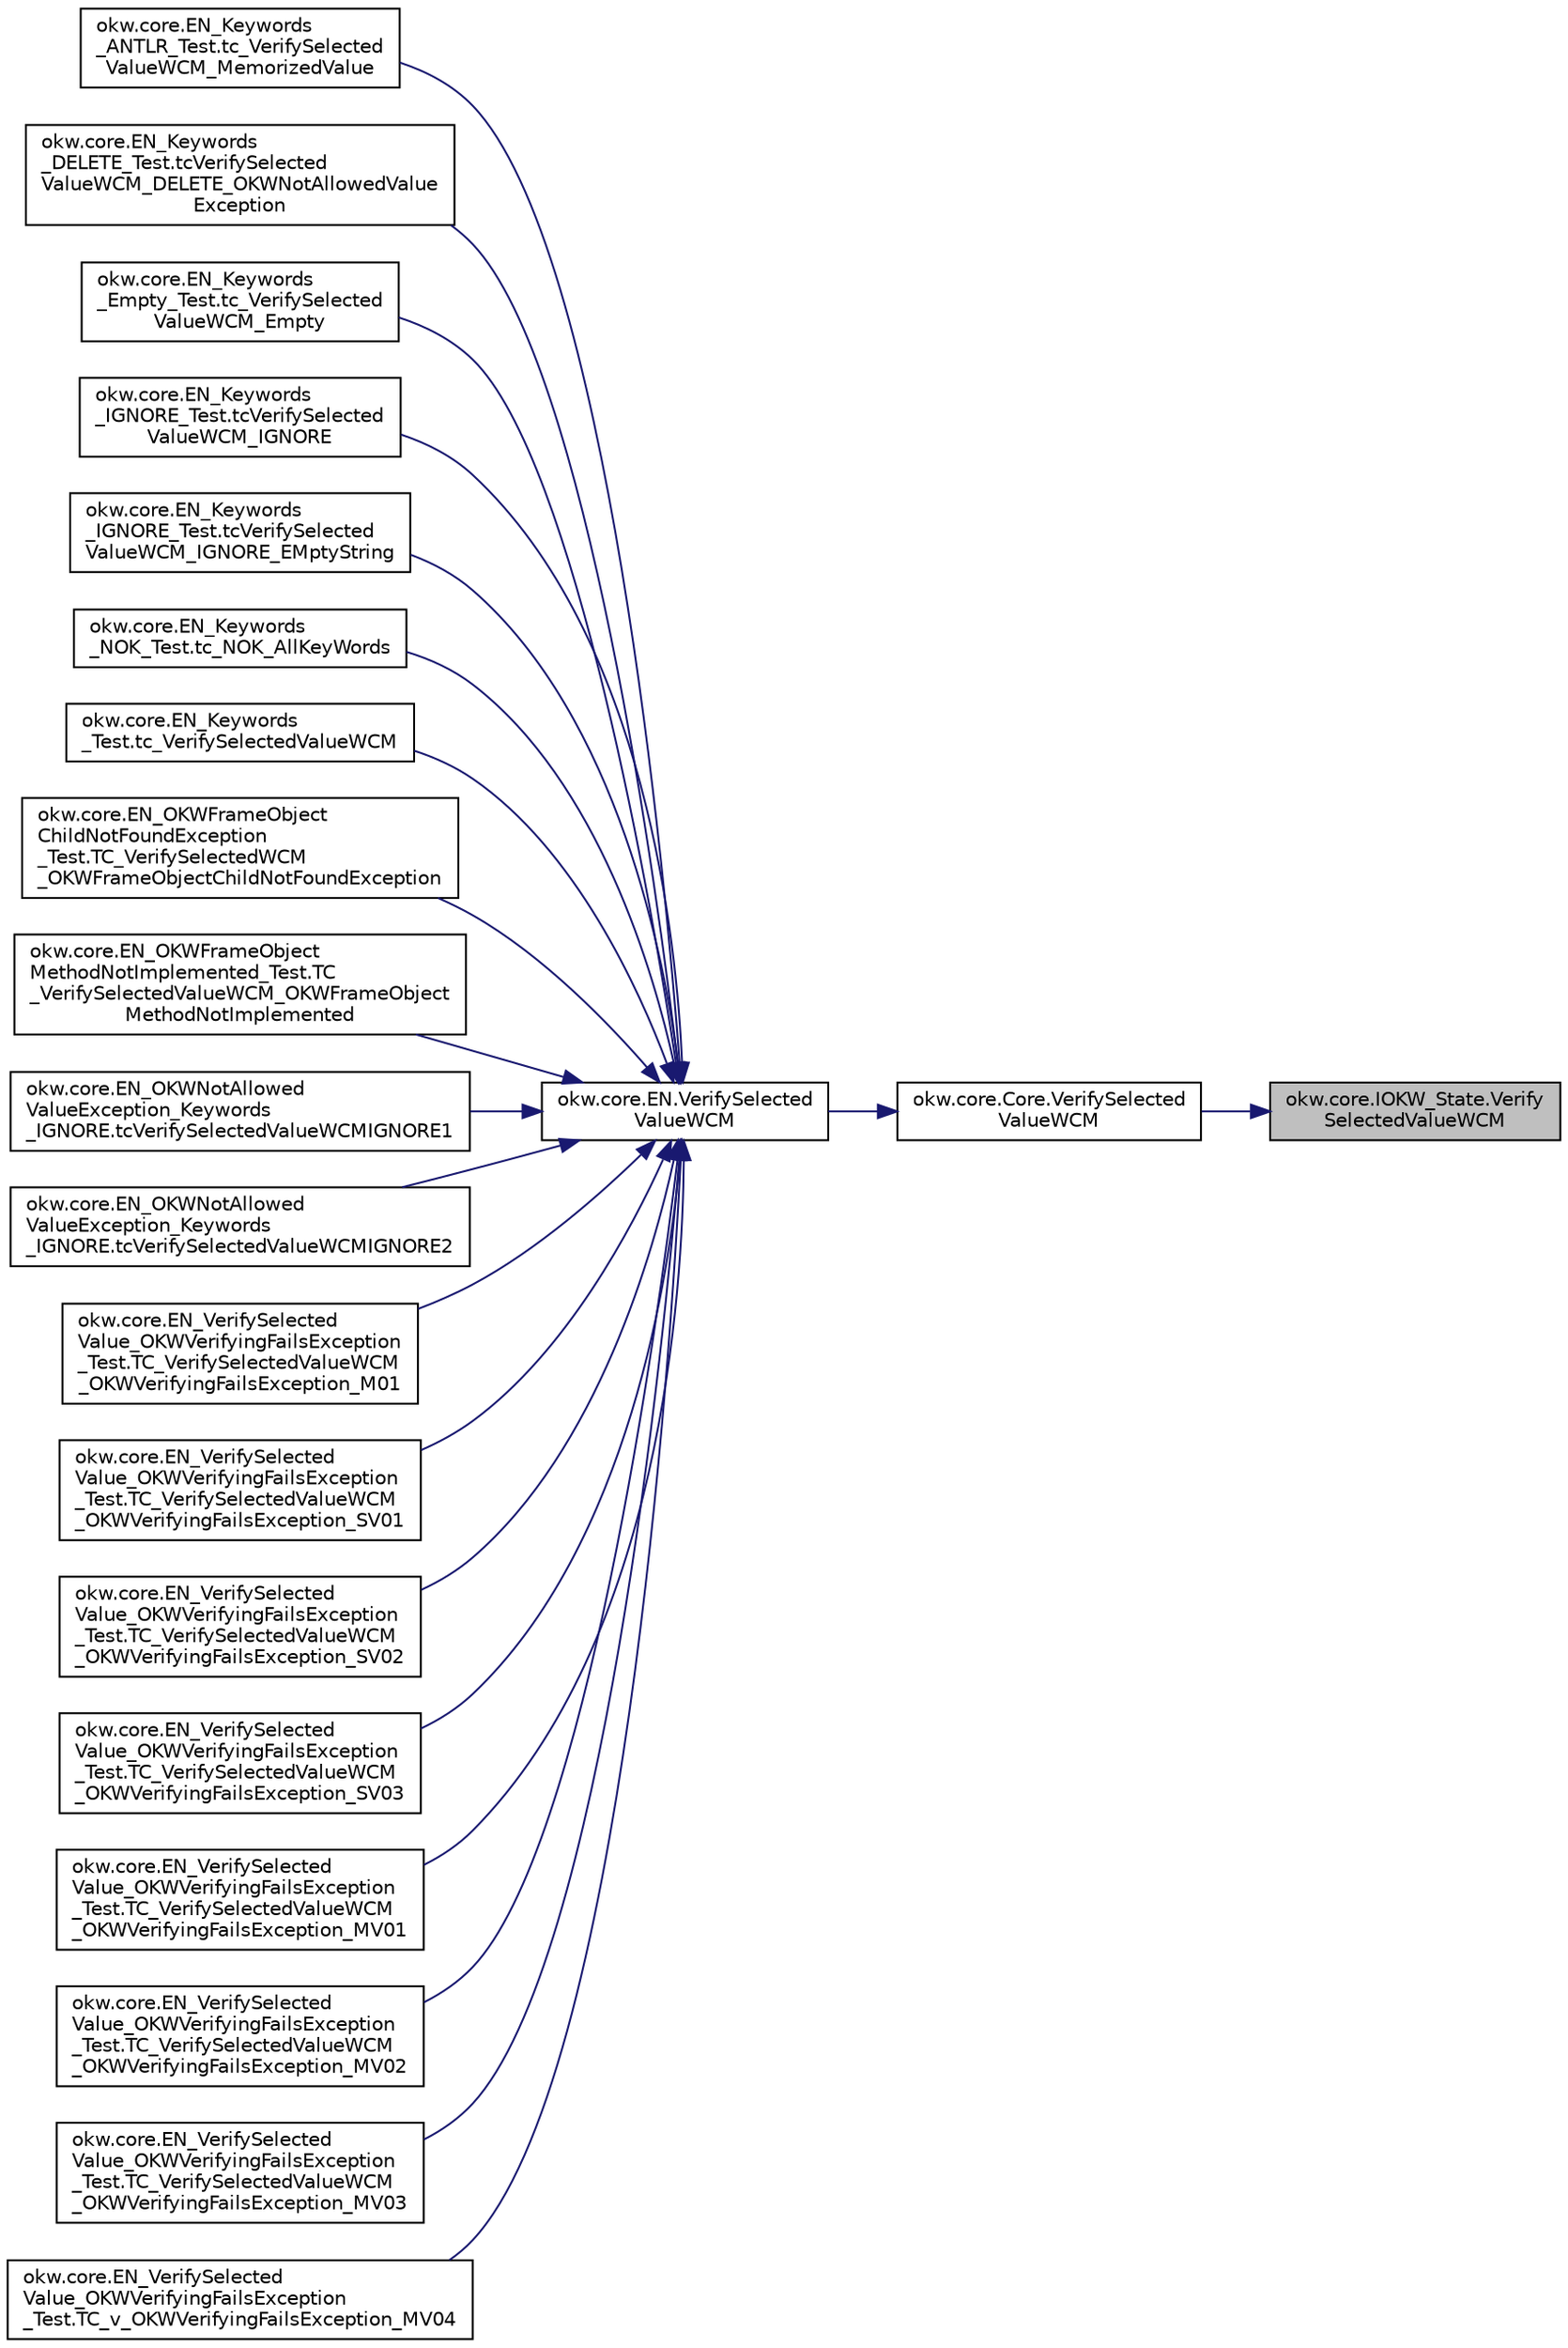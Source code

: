 digraph "okw.core.IOKW_State.VerifySelectedValueWCM"
{
 // INTERACTIVE_SVG=YES
 // LATEX_PDF_SIZE
  edge [fontname="Helvetica",fontsize="10",labelfontname="Helvetica",labelfontsize="10"];
  node [fontname="Helvetica",fontsize="10",shape=record];
  rankdir="RL";
  Node4499 [label="okw.core.IOKW_State.Verify\lSelectedValueWCM",height=0.2,width=0.4,color="black", fillcolor="grey75", style="filled", fontcolor="black",tooltip="Vergleicht den ausgewählten Wert des gegebenen Listenobjekts mit dem erwarteten Wert."];
  Node4499 -> Node4500 [dir="back",color="midnightblue",fontsize="10",style="solid",fontname="Helvetica"];
  Node4500 [label="okw.core.Core.VerifySelected\lValueWCM",height=0.2,width=0.4,color="black", fillcolor="white", style="filled",URL="$classokw_1_1core_1_1_core.html#ad0ff49c39bbe4fdc3477df1527bf7c58",tooltip="Vergleicht den ausgewählten Wert des gegebenen Listenobjekts mit dem erwarteten Wert."];
  Node4500 -> Node4501 [dir="back",color="midnightblue",fontsize="10",style="solid",fontname="Helvetica"];
  Node4501 [label="okw.core.EN.VerifySelected\lValueWCM",height=0.2,width=0.4,color="black", fillcolor="white", style="filled",URL="$classokw_1_1core_1_1_e_n.html#ad60742d94228db959d4c5fc51c541bfd",tooltip="Vergleicht den ausgewählten Wert des gegebenen Listenobjekts mit dem erwarteten Wert."];
  Node4501 -> Node4502 [dir="back",color="midnightblue",fontsize="10",style="solid",fontname="Helvetica"];
  Node4502 [label="okw.core.EN_Keywords\l_ANTLR_Test.tc_VerifySelected\lValueWCM_MemorizedValue",height=0.2,width=0.4,color="black", fillcolor="white", style="filled",URL="$classokw_1_1core_1_1_e_n___keywords___a_n_t_l_r___test.html#ac65694140f96753ef21de8aeedd96f20",tooltip=" "];
  Node4501 -> Node4503 [dir="back",color="midnightblue",fontsize="10",style="solid",fontname="Helvetica"];
  Node4503 [label="okw.core.EN_Keywords\l_DELETE_Test.tcVerifySelected\lValueWCM_DELETE_OKWNotAllowedValue\lException",height=0.2,width=0.4,color="black", fillcolor="white", style="filled",URL="$classokw_1_1core_1_1_e_n___keywords___d_e_l_e_t_e___test.html#adaeee1f1b23a49d873c3a5b967576470",tooltip=" "];
  Node4501 -> Node4504 [dir="back",color="midnightblue",fontsize="10",style="solid",fontname="Helvetica"];
  Node4504 [label="okw.core.EN_Keywords\l_Empty_Test.tc_VerifySelected\lValueWCM_Empty",height=0.2,width=0.4,color="black", fillcolor="white", style="filled",URL="$classokw_1_1core_1_1_e_n___keywords___empty___test.html#a49123aaf0e0bb2881c98dd6cc5f0f186",tooltip="Prüft \"${EMPTY}\" für das Schlüsslewort VerifyCaptionWCM(strng,string)"];
  Node4501 -> Node4505 [dir="back",color="midnightblue",fontsize="10",style="solid",fontname="Helvetica"];
  Node4505 [label="okw.core.EN_Keywords\l_IGNORE_Test.tcVerifySelected\lValueWCM_IGNORE",height=0.2,width=0.4,color="black", fillcolor="white", style="filled",URL="$classokw_1_1core_1_1_e_n___keywords___i_g_n_o_r_e___test.html#aec64276cc9db24c0ee74ae23c44dc836",tooltip=" "];
  Node4501 -> Node4506 [dir="back",color="midnightblue",fontsize="10",style="solid",fontname="Helvetica"];
  Node4506 [label="okw.core.EN_Keywords\l_IGNORE_Test.tcVerifySelected\lValueWCM_IGNORE_EMptyString",height=0.2,width=0.4,color="black", fillcolor="white", style="filled",URL="$classokw_1_1core_1_1_e_n___keywords___i_g_n_o_r_e___test.html#a05416c6d2a10e16d64dfd8f3a2b3b054",tooltip=" "];
  Node4501 -> Node4507 [dir="back",color="midnightblue",fontsize="10",style="solid",fontname="Helvetica"];
  Node4507 [label="okw.core.EN_Keywords\l_NOK_Test.tc_NOK_AllKeyWords",height=0.2,width=0.4,color="black", fillcolor="white", style="filled",URL="$classokw_1_1core_1_1_e_n___keywords___n_o_k___test.html#a81a960a2341dfb0e27da7871291c84dc",tooltip="Prüft methoden aufruf für einen einfachen Click."];
  Node4501 -> Node4508 [dir="back",color="midnightblue",fontsize="10",style="solid",fontname="Helvetica"];
  Node4508 [label="okw.core.EN_Keywords\l_Test.tc_VerifySelectedValueWCM",height=0.2,width=0.4,color="black", fillcolor="white", style="filled",URL="$classokw_1_1core_1_1_e_n___keywords___test.html#a70b2a886a19b008d59c72bef429c3a0d",tooltip=" "];
  Node4501 -> Node4509 [dir="back",color="midnightblue",fontsize="10",style="solid",fontname="Helvetica"];
  Node4509 [label="okw.core.EN_OKWFrameObject\lChildNotFoundException\l_Test.TC_VerifySelectedWCM\l_OKWFrameObjectChildNotFoundException",height=0.2,width=0.4,color="black", fillcolor="white", style="filled",URL="$classokw_1_1core_1_1_e_n___o_k_w_frame_object_child_not_found_exception___test.html#ad3569417316d7001f23085b4bdf07931",tooltip="Prüft ob die Ausnahme OKWFrameObjectChildNotFoundException durch die VerifySelectedValue ausgelöst wi..."];
  Node4501 -> Node4510 [dir="back",color="midnightblue",fontsize="10",style="solid",fontname="Helvetica"];
  Node4510 [label="okw.core.EN_OKWFrameObject\lMethodNotImplemented_Test.TC\l_VerifySelectedValueWCM_OKWFrameObject\lMethodNotImplemented",height=0.2,width=0.4,color="black", fillcolor="white", style="filled",URL="$classokw_1_1core_1_1_e_n___o_k_w_frame_object_method_not_implemented___test.html#a2dd9c732c1c50288f1dd1d5517f7157a",tooltip="Prüft ob die Ausnahme OKWFrameObjectMethodNotImplemented von VerifyValueWCM( FN, ExpVal ) ausgelöst w..."];
  Node4501 -> Node4511 [dir="back",color="midnightblue",fontsize="10",style="solid",fontname="Helvetica"];
  Node4511 [label="okw.core.EN_OKWNotAllowed\lValueException_Keywords\l_IGNORE.tcVerifySelectedValueWCMIGNORE1",height=0.2,width=0.4,color="black", fillcolor="white", style="filled",URL="$classokw_1_1core_1_1_e_n___o_k_w_not_allowed_value_exception___keywords___i_g_n_o_r_e.html#a91fe6a1d143096d967a7757a1bc3f080",tooltip="Prüft ob \"${IGNORE} \" die Ausnahme okw.exceptions.OKWNotAllowedValueException auslöst."];
  Node4501 -> Node4512 [dir="back",color="midnightblue",fontsize="10",style="solid",fontname="Helvetica"];
  Node4512 [label="okw.core.EN_OKWNotAllowed\lValueException_Keywords\l_IGNORE.tcVerifySelectedValueWCMIGNORE2",height=0.2,width=0.4,color="black", fillcolor="white", style="filled",URL="$classokw_1_1core_1_1_e_n___o_k_w_not_allowed_value_exception___keywords___i_g_n_o_r_e.html#a404e813cc578f6cd8faf0e7f234951d3",tooltip="Prüft ob \"\"${IGNORE}${TCN}\" die Ausnahme okw.exceptions.OKWNotAllowedValueException auslöst."];
  Node4501 -> Node4513 [dir="back",color="midnightblue",fontsize="10",style="solid",fontname="Helvetica"];
  Node4513 [label="okw.core.EN_VerifySelected\lValue_OKWVerifyingFailsException\l_Test.TC_VerifySelectedValueWCM\l_OKWVerifyingFailsException_M01",height=0.2,width=0.4,color="black", fillcolor="white", style="filled",URL="$classokw_1_1core_1_1_e_n___verify_selected_value___o_k_w_verifying_fails_exception___test.html#a6e3aae4e5d0b8c2f22e8b54eaac1719a",tooltip="Prüft, ob die Ausnahme OKWVerifyingFailsException bei einem Soll/Ist-Vergleich ausgelöst wird."];
  Node4501 -> Node4514 [dir="back",color="midnightblue",fontsize="10",style="solid",fontname="Helvetica"];
  Node4514 [label="okw.core.EN_VerifySelected\lValue_OKWVerifyingFailsException\l_Test.TC_VerifySelectedValueWCM\l_OKWVerifyingFailsException_SV01",height=0.2,width=0.4,color="black", fillcolor="white", style="filled",URL="$classokw_1_1core_1_1_e_n___verify_selected_value___o_k_w_verifying_fails_exception___test.html#aab85c95e5fd786edfca1e62d891030ce",tooltip="Prüft, ob die Ausnahme OKWVerifyingFailsException bei einem Soll/Ist-Vergleich ausgelöst wird."];
  Node4501 -> Node4515 [dir="back",color="midnightblue",fontsize="10",style="solid",fontname="Helvetica"];
  Node4515 [label="okw.core.EN_VerifySelected\lValue_OKWVerifyingFailsException\l_Test.TC_VerifySelectedValueWCM\l_OKWVerifyingFailsException_SV02",height=0.2,width=0.4,color="black", fillcolor="white", style="filled",URL="$classokw_1_1core_1_1_e_n___verify_selected_value___o_k_w_verifying_fails_exception___test.html#ac33f15424b36ba1323078f02b46f86a1",tooltip="Prüft, ob die Ausnahme OKWVerifyingFailsException bei einem Soll/Ist-Vergleich ausgelöst wird."];
  Node4501 -> Node4516 [dir="back",color="midnightblue",fontsize="10",style="solid",fontname="Helvetica"];
  Node4516 [label="okw.core.EN_VerifySelected\lValue_OKWVerifyingFailsException\l_Test.TC_VerifySelectedValueWCM\l_OKWVerifyingFailsException_SV03",height=0.2,width=0.4,color="black", fillcolor="white", style="filled",URL="$classokw_1_1core_1_1_e_n___verify_selected_value___o_k_w_verifying_fails_exception___test.html#a7c79136a0b62ff43de5fe2eadbfe0066",tooltip="Prüft, ob die Ausnahme OKWVerifyingFailsException bei einem Soll/Ist-Vergleich ausgelöst wird."];
  Node4501 -> Node4517 [dir="back",color="midnightblue",fontsize="10",style="solid",fontname="Helvetica"];
  Node4517 [label="okw.core.EN_VerifySelected\lValue_OKWVerifyingFailsException\l_Test.TC_VerifySelectedValueWCM\l_OKWVerifyingFailsException_MV01",height=0.2,width=0.4,color="black", fillcolor="white", style="filled",URL="$classokw_1_1core_1_1_e_n___verify_selected_value___o_k_w_verifying_fails_exception___test.html#a8f2229b86228cfc48a1605ee84a29d89",tooltip="Prüft, ob die Ausnahme OKWVerifyingFailsException bei einem Soll/Ist-Vergleich ausgelöst wird."];
  Node4501 -> Node4518 [dir="back",color="midnightblue",fontsize="10",style="solid",fontname="Helvetica"];
  Node4518 [label="okw.core.EN_VerifySelected\lValue_OKWVerifyingFailsException\l_Test.TC_VerifySelectedValueWCM\l_OKWVerifyingFailsException_MV02",height=0.2,width=0.4,color="black", fillcolor="white", style="filled",URL="$classokw_1_1core_1_1_e_n___verify_selected_value___o_k_w_verifying_fails_exception___test.html#af3be28240255f73b33aa909e3c4790b7",tooltip="Prüft, ob die Ausnahme OKWVerifyingFailsException bei einem Soll/Ist-Vergleich ausgelöst wird."];
  Node4501 -> Node4519 [dir="back",color="midnightblue",fontsize="10",style="solid",fontname="Helvetica"];
  Node4519 [label="okw.core.EN_VerifySelected\lValue_OKWVerifyingFailsException\l_Test.TC_VerifySelectedValueWCM\l_OKWVerifyingFailsException_MV03",height=0.2,width=0.4,color="black", fillcolor="white", style="filled",URL="$classokw_1_1core_1_1_e_n___verify_selected_value___o_k_w_verifying_fails_exception___test.html#ac476b9a2ded129fe5f519a3075b7c29a",tooltip="Prüft, ob die Ausnahme OKWVerifyingFailsException bei einem Soll/Ist-Vergleich ausgelöst wird."];
  Node4501 -> Node4520 [dir="back",color="midnightblue",fontsize="10",style="solid",fontname="Helvetica"];
  Node4520 [label="okw.core.EN_VerifySelected\lValue_OKWVerifyingFailsException\l_Test.TC_v_OKWVerifyingFailsException_MV04",height=0.2,width=0.4,color="black", fillcolor="white", style="filled",URL="$classokw_1_1core_1_1_e_n___verify_selected_value___o_k_w_verifying_fails_exception___test.html#aa895928c00a8da7f41cd90554eec91e5",tooltip="Prüft, ob die Ausnahme OKWVerifyingFailsException bei einem Soll/Ist-Vergleich ausgelöst wird."];
}
